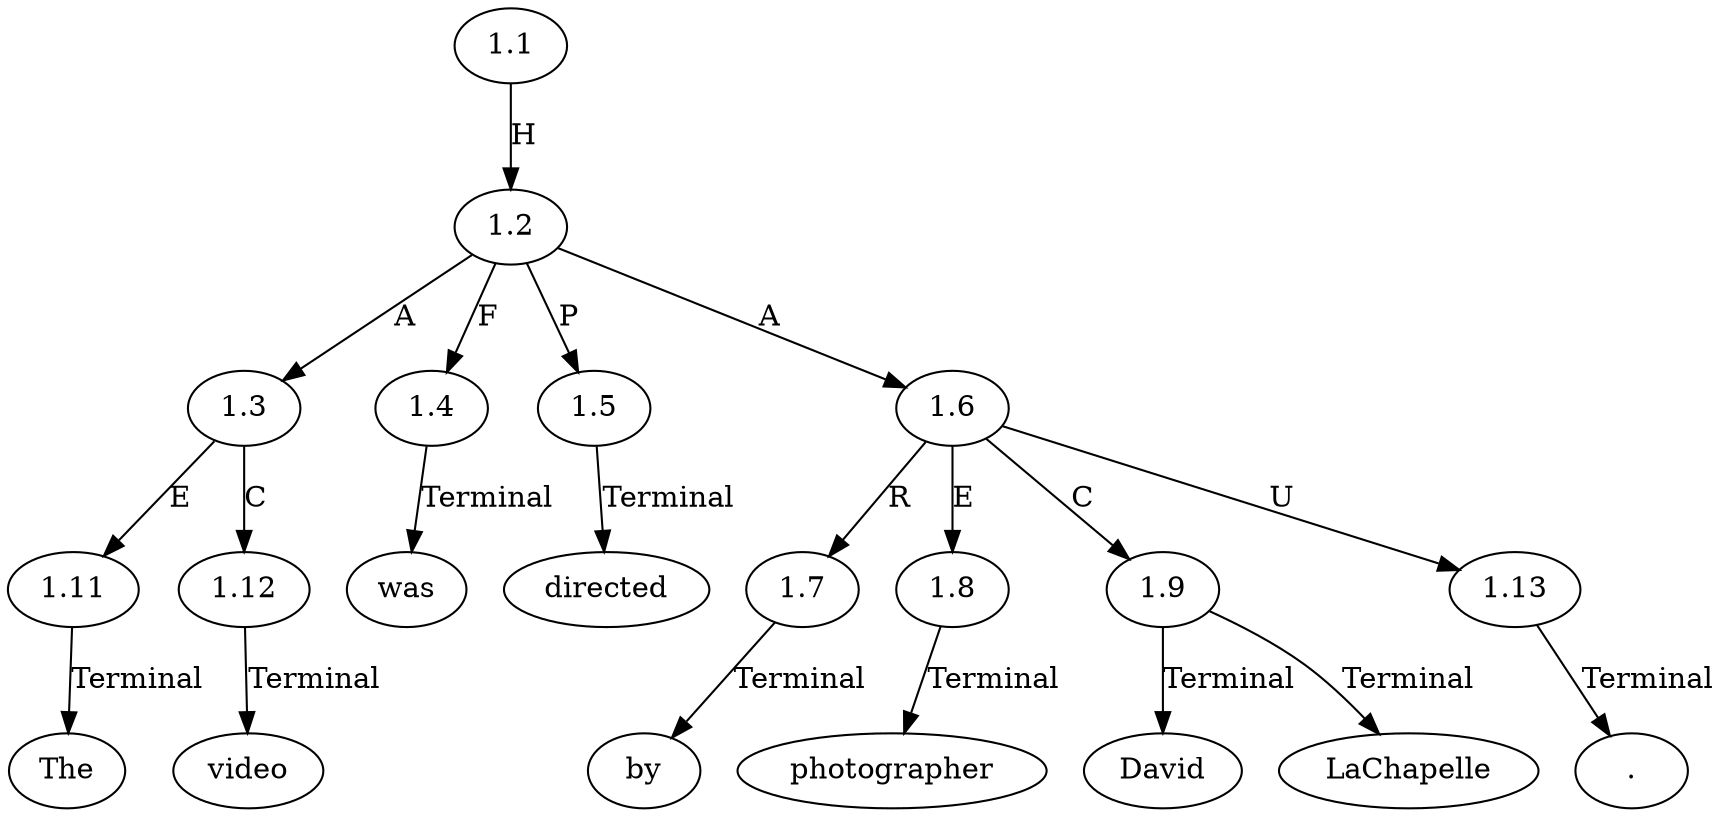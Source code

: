 // Graph
digraph {
	0.1 [label=The ordering=out]
	0.2 [label=video ordering=out]
	0.3 [label=was ordering=out]
	0.4 [label=directed ordering=out]
	0.5 [label=by ordering=out]
	0.6 [label=photographer ordering=out]
	0.7 [label=David ordering=out]
	0.8 [label=LaChapelle ordering=out]
	0.9 [label="." ordering=out]
	1.1 [label=1.1 ordering=out]
	1.2 [label=1.2 ordering=out]
	1.3 [label=1.3 ordering=out]
	1.4 [label=1.4 ordering=out]
	1.5 [label=1.5 ordering=out]
	1.6 [label=1.6 ordering=out]
	1.7 [label=1.7 ordering=out]
	1.8 [label=1.8 ordering=out]
	1.9 [label=1.9 ordering=out]
	1.11 [label=1.11 ordering=out]
	1.12 [label=1.12 ordering=out]
	1.13 [label=1.13 ordering=out]
	1.1 -> 1.2 [label=H ordering=out]
	1.2 -> 1.3 [label=A ordering=out]
	1.2 -> 1.4 [label=F ordering=out]
	1.2 -> 1.5 [label=P ordering=out]
	1.2 -> 1.6 [label=A ordering=out]
	1.3 -> 1.11 [label=E ordering=out]
	1.3 -> 1.12 [label=C ordering=out]
	1.4 -> 0.3 [label=Terminal ordering=out]
	1.5 -> 0.4 [label=Terminal ordering=out]
	1.6 -> 1.7 [label=R ordering=out]
	1.6 -> 1.8 [label=E ordering=out]
	1.6 -> 1.9 [label=C ordering=out]
	1.6 -> 1.13 [label=U ordering=out]
	1.7 -> 0.5 [label=Terminal ordering=out]
	1.8 -> 0.6 [label=Terminal ordering=out]
	1.9 -> 0.7 [label=Terminal ordering=out]
	1.9 -> 0.8 [label=Terminal ordering=out]
	1.11 -> 0.1 [label=Terminal ordering=out]
	1.12 -> 0.2 [label=Terminal ordering=out]
	1.13 -> 0.9 [label=Terminal ordering=out]
}
